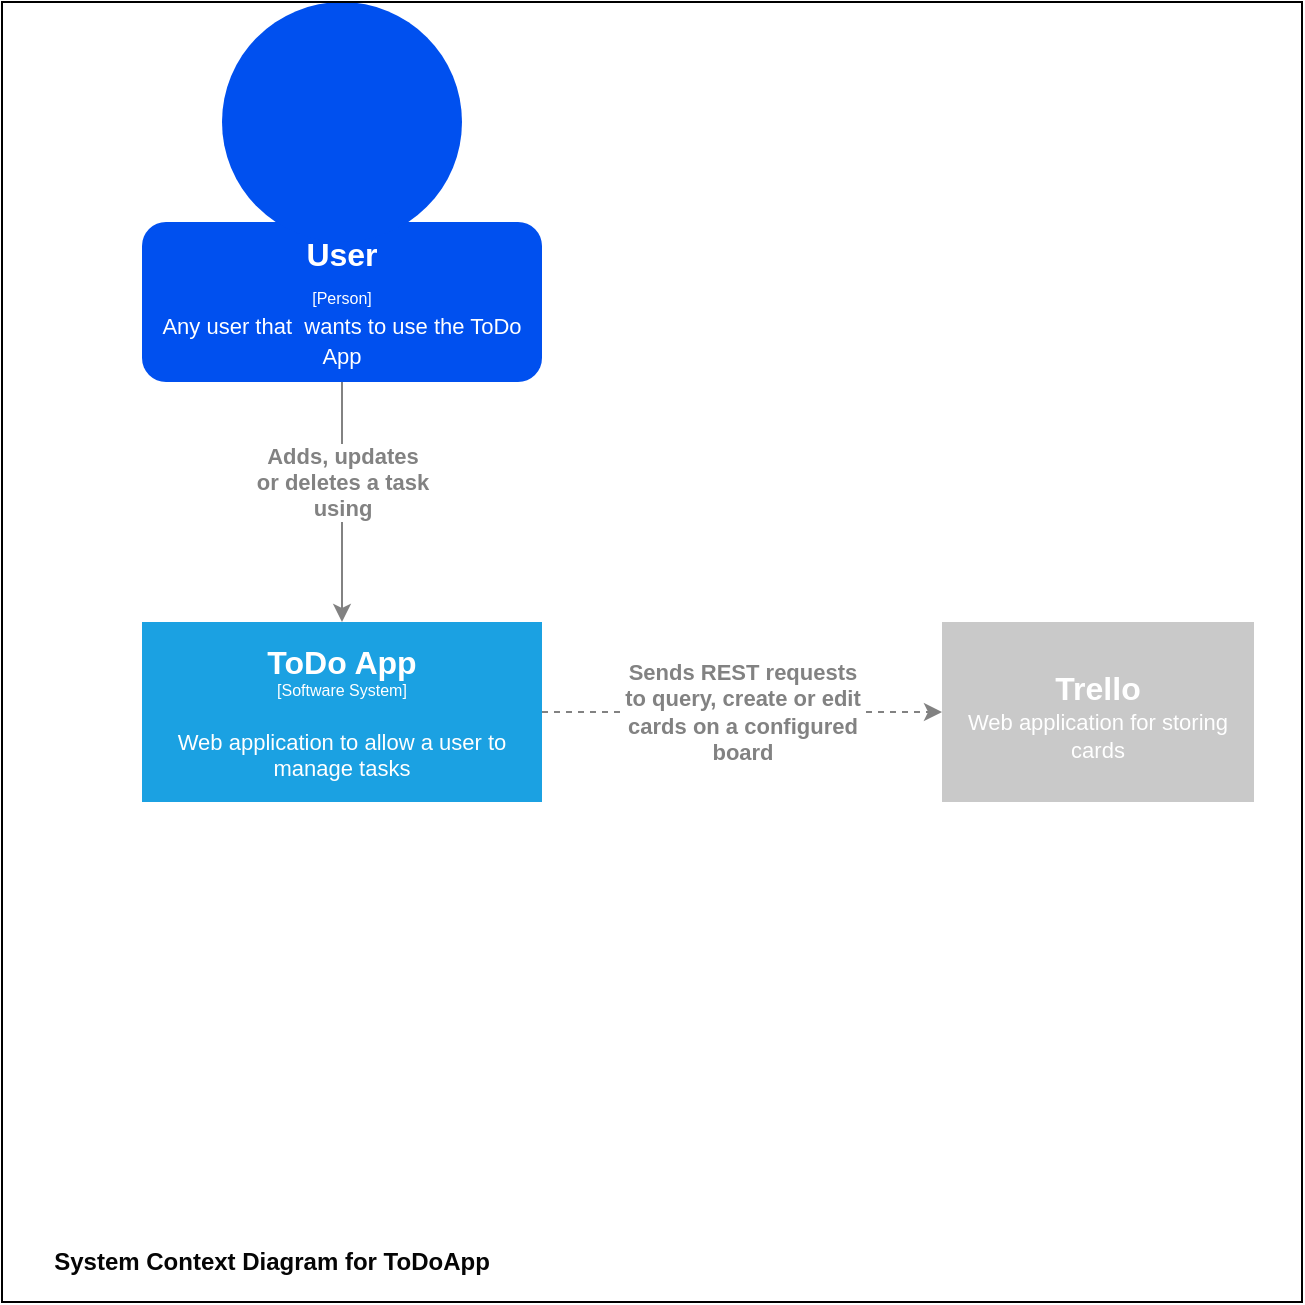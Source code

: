 <mxfile version="14.6.0" type="device"><diagram id="8_n95EOln2UsonjGVW7M" name="Page-1"><mxGraphModel dx="1422" dy="763" grid="1" gridSize="10" guides="1" tooltips="1" connect="1" arrows="1" fold="1" page="1" pageScale="1" pageWidth="827" pageHeight="1169" math="0" shadow="0"><root><mxCell id="0"/><mxCell id="1" parent="0"/><mxCell id="8DcISqcebchj2DU5c0EA-7" style="edgeStyle=orthogonalEdgeStyle;rounded=0;orthogonalLoop=1;jettySize=auto;html=1;exitX=1;exitY=0.5;exitDx=0;exitDy=0;fontColor=#828282;dashed=1;strokeColor=#828282;" edge="1" parent="1" source="8DcISqcebchj2DU5c0EA-1" target="8DcISqcebchj2DU5c0EA-4"><mxGeometry relative="1" as="geometry"/></mxCell><mxCell id="8DcISqcebchj2DU5c0EA-8" value="&lt;div&gt;&lt;b&gt;Sends REST requests&lt;/b&gt;&lt;/div&gt;&lt;div&gt;&lt;b&gt; to query, create or edit &lt;br&gt;&lt;/b&gt;&lt;/div&gt;&lt;div&gt;&lt;b&gt;cards on a configured&lt;/b&gt;&lt;/div&gt;&lt;div&gt;&lt;b&gt;board&lt;br&gt;&lt;/b&gt;&lt;/div&gt;" style="edgeLabel;html=1;align=center;verticalAlign=middle;resizable=0;points=[];fontColor=#828282;" vertex="1" connectable="0" parent="8DcISqcebchj2DU5c0EA-7"><mxGeometry x="-0.169" y="-2" relative="1" as="geometry"><mxPoint x="17" y="-2" as="offset"/></mxGeometry></mxCell><mxCell id="8DcISqcebchj2DU5c0EA-1" value="&lt;div style=&quot;font-size: 16px&quot;&gt;&lt;b&gt;ToDo App&lt;/b&gt;&lt;/div&gt;&lt;div style=&quot;font-size: 8px&quot;&gt;&lt;font style=&quot;font-size: 8px&quot;&gt;[Software System]&lt;/font&gt;&lt;/div&gt;&lt;div&gt;&lt;br&gt;&lt;/div&gt;&lt;div style=&quot;font-size: 11px&quot;&gt;Web application to allow a user to manage tasks&lt;br&gt;&lt;/div&gt;" style="rounded=0;whiteSpace=wrap;html=1;fillColor=#1ba1e2;fontColor=#ffffff;strokeColor=none;" vertex="1" parent="1"><mxGeometry x="140" y="310" width="200" height="90" as="geometry"/></mxCell><mxCell id="8DcISqcebchj2DU5c0EA-2" value="&lt;div style=&quot;font-size: 16px&quot;&gt;&lt;b&gt;User&lt;br&gt;&lt;/b&gt;&lt;/div&gt;&lt;div style=&quot;font-size: 16px&quot;&gt;&lt;font style=&quot;font-size: 8px&quot;&gt;[Person]&lt;/font&gt;&lt;b&gt;&lt;br&gt;&lt;/b&gt;&lt;/div&gt;&lt;div&gt;&lt;font style=&quot;font-size: 11px&quot;&gt;Any user that&amp;nbsp; wants to use the ToDo App&lt;/font&gt;&lt;br&gt;&lt;b&gt;&lt;/b&gt;&lt;/div&gt;" style="rounded=1;whiteSpace=wrap;html=1;fillColor=#0050ef;fontColor=#ffffff;strokeColor=none;" vertex="1" parent="1"><mxGeometry x="140" y="110" width="200" height="80" as="geometry"/></mxCell><mxCell id="8DcISqcebchj2DU5c0EA-3" value="" style="ellipse;whiteSpace=wrap;html=1;aspect=fixed;fillColor=#0050ef;fontColor=#ffffff;strokeColor=none;" vertex="1" parent="1"><mxGeometry x="180" width="120" height="120" as="geometry"/></mxCell><mxCell id="8DcISqcebchj2DU5c0EA-4" value="&lt;div style=&quot;font-size: 20px&quot;&gt;&lt;font size=&quot;1&quot;&gt;&lt;b&gt;&lt;font style=&quot;font-size: 16px&quot; color=&quot;#FFFFFF&quot;&gt;Trello&lt;/font&gt;&lt;/b&gt;&lt;/font&gt;&lt;/div&gt;&lt;div style=&quot;font-size: 11px&quot;&gt;&lt;font style=&quot;font-size: 11px&quot; color=&quot;#FFFFFF&quot;&gt;Web application for storing cards&lt;br&gt;&lt;/font&gt;&lt;/div&gt;" style="rounded=0;whiteSpace=wrap;html=1;strokeColor=none;fillColor=#C9C9C9;" vertex="1" parent="1"><mxGeometry x="540" y="310" width="156" height="90" as="geometry"/></mxCell><mxCell id="8DcISqcebchj2DU5c0EA-5" value="&lt;div&gt;&lt;font&gt;Adds, updates&lt;/font&gt;&lt;/div&gt;&lt;div&gt;&lt;font&gt; or deletes a task&lt;/font&gt;&lt;/div&gt;&lt;div&gt;&lt;font&gt; using&lt;/font&gt;&lt;/div&gt;" style="endArrow=classic;html=1;exitX=0.5;exitY=1;exitDx=0;exitDy=0;entryX=0.5;entryY=0;entryDx=0;entryDy=0;fontStyle=1;fontColor=#828282;strokeColor=#828282;" edge="1" parent="1" source="8DcISqcebchj2DU5c0EA-2" target="8DcISqcebchj2DU5c0EA-1"><mxGeometry x="-0.167" width="50" height="50" relative="1" as="geometry"><mxPoint x="550" y="410" as="sourcePoint"/><mxPoint x="600" y="360" as="targetPoint"/><mxPoint as="offset"/></mxGeometry></mxCell><mxCell id="8DcISqcebchj2DU5c0EA-9" value="&lt;div align=&quot;left&quot;&gt;&lt;br&gt;&lt;/div&gt;" style="whiteSpace=wrap;html=1;aspect=fixed;fontColor=#828282;gradientColor=none;fillColor=none;" vertex="1" parent="1"><mxGeometry x="70" width="650" height="650" as="geometry"/></mxCell><mxCell id="8DcISqcebchj2DU5c0EA-13" value="&lt;b&gt;&lt;font color=&quot;#050505&quot;&gt;System Context Diagram for ToDoApp&lt;/font&gt;&lt;/b&gt;" style="text;html=1;strokeColor=none;fillColor=none;align=center;verticalAlign=middle;whiteSpace=wrap;rounded=0;fontColor=#828282;" vertex="1" parent="1"><mxGeometry x="80" y="620" width="250" height="20" as="geometry"/></mxCell></root></mxGraphModel></diagram></mxfile>